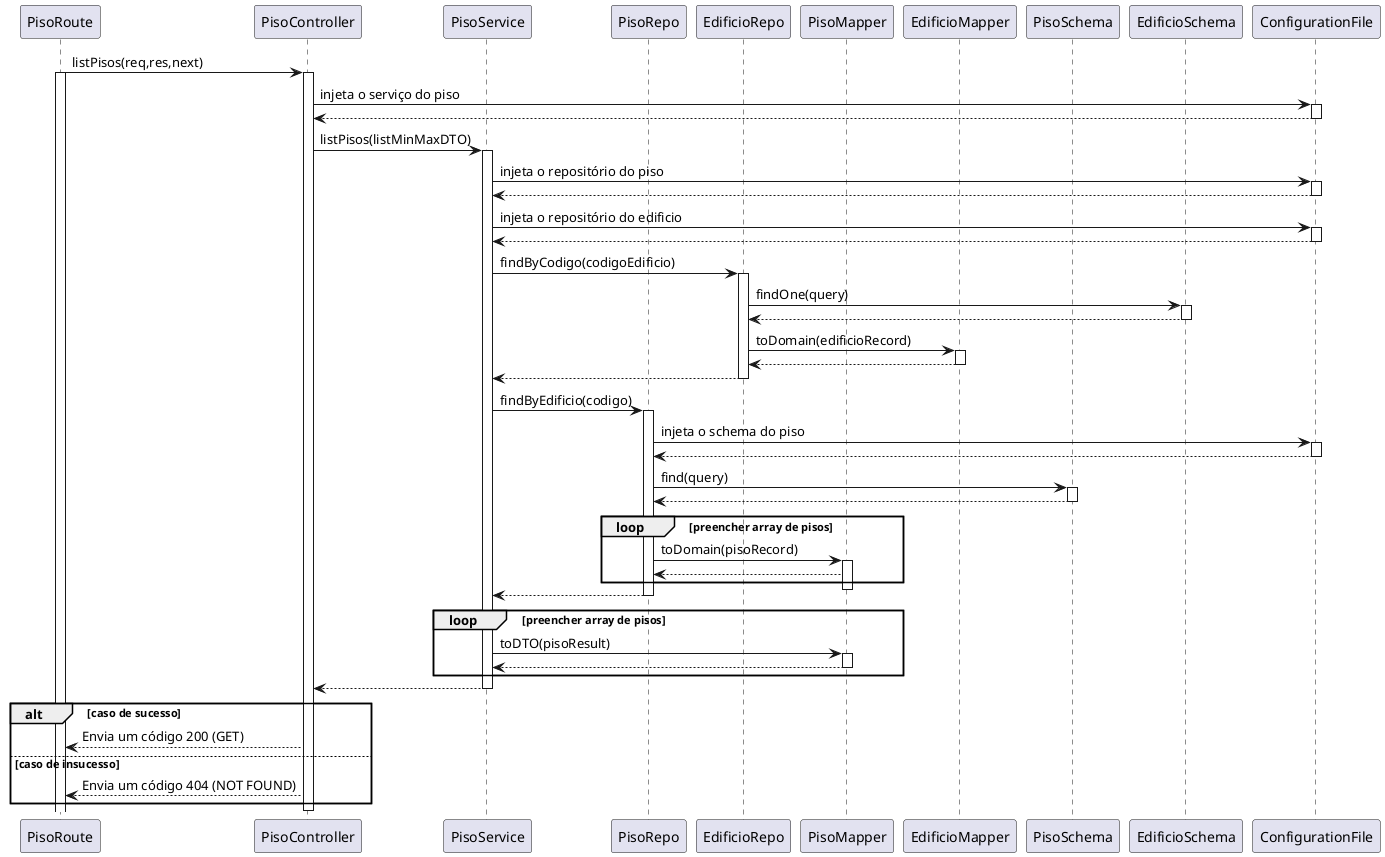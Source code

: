 @startuml sd


participant PisoRoute as route

participant PisoController as ctrl

participant PisoService as svc

participant PisoRepo as repo
participant EdificioRepo as erepo
participant PisoMapper as mapper
participant EdificioMapper as emapper

participant PisoSchema as schema
participant EdificioSchema as eschema
participant ConfigurationFile as conf


route -> ctrl++ : listPisos(req,res,next)
route++
ctrl -> conf : injeta o serviço do piso
conf++
conf --> ctrl
conf--
ctrl -> svc : listPisos(listMinMaxDTO)
svc++
svc -> conf : injeta o repositório do piso
conf++
conf --> svc
conf--
svc -> conf : injeta o repositório do edificio
conf++
conf --> svc
conf--

svc -> erepo : findByCodigo(codigoEdificio)
erepo++
erepo -> eschema : findOne(query)
eschema++
eschema --> erepo
eschema--
erepo -> emapper : toDomain(edificioRecord)
emapper++
emapper --> erepo
emapper--
erepo --> svc
erepo--




svc -> repo : findByEdificio(codigo)
repo++

repo -> conf : injeta o schema do piso
conf++
conf --> repo
conf--
repo -> schema : find(query)
schema++
schema --> repo
schema--
loop preencher array de pisos
repo -> mapper : toDomain(pisoRecord)
mapper++
mapper --> repo
end
mapper--
repo --> svc
repo--
loop preencher array de pisos
svc -> mapper : toDTO(pisoResult)
mapper++
mapper --> svc
mapper--
end
svc --> ctrl
svc--


alt caso de sucesso
    ctrl --> route : Envia um código 200 (GET)
else caso de insucesso
    ctrl --> route : Envia um código 404 (NOT FOUND)
end
ctrl--